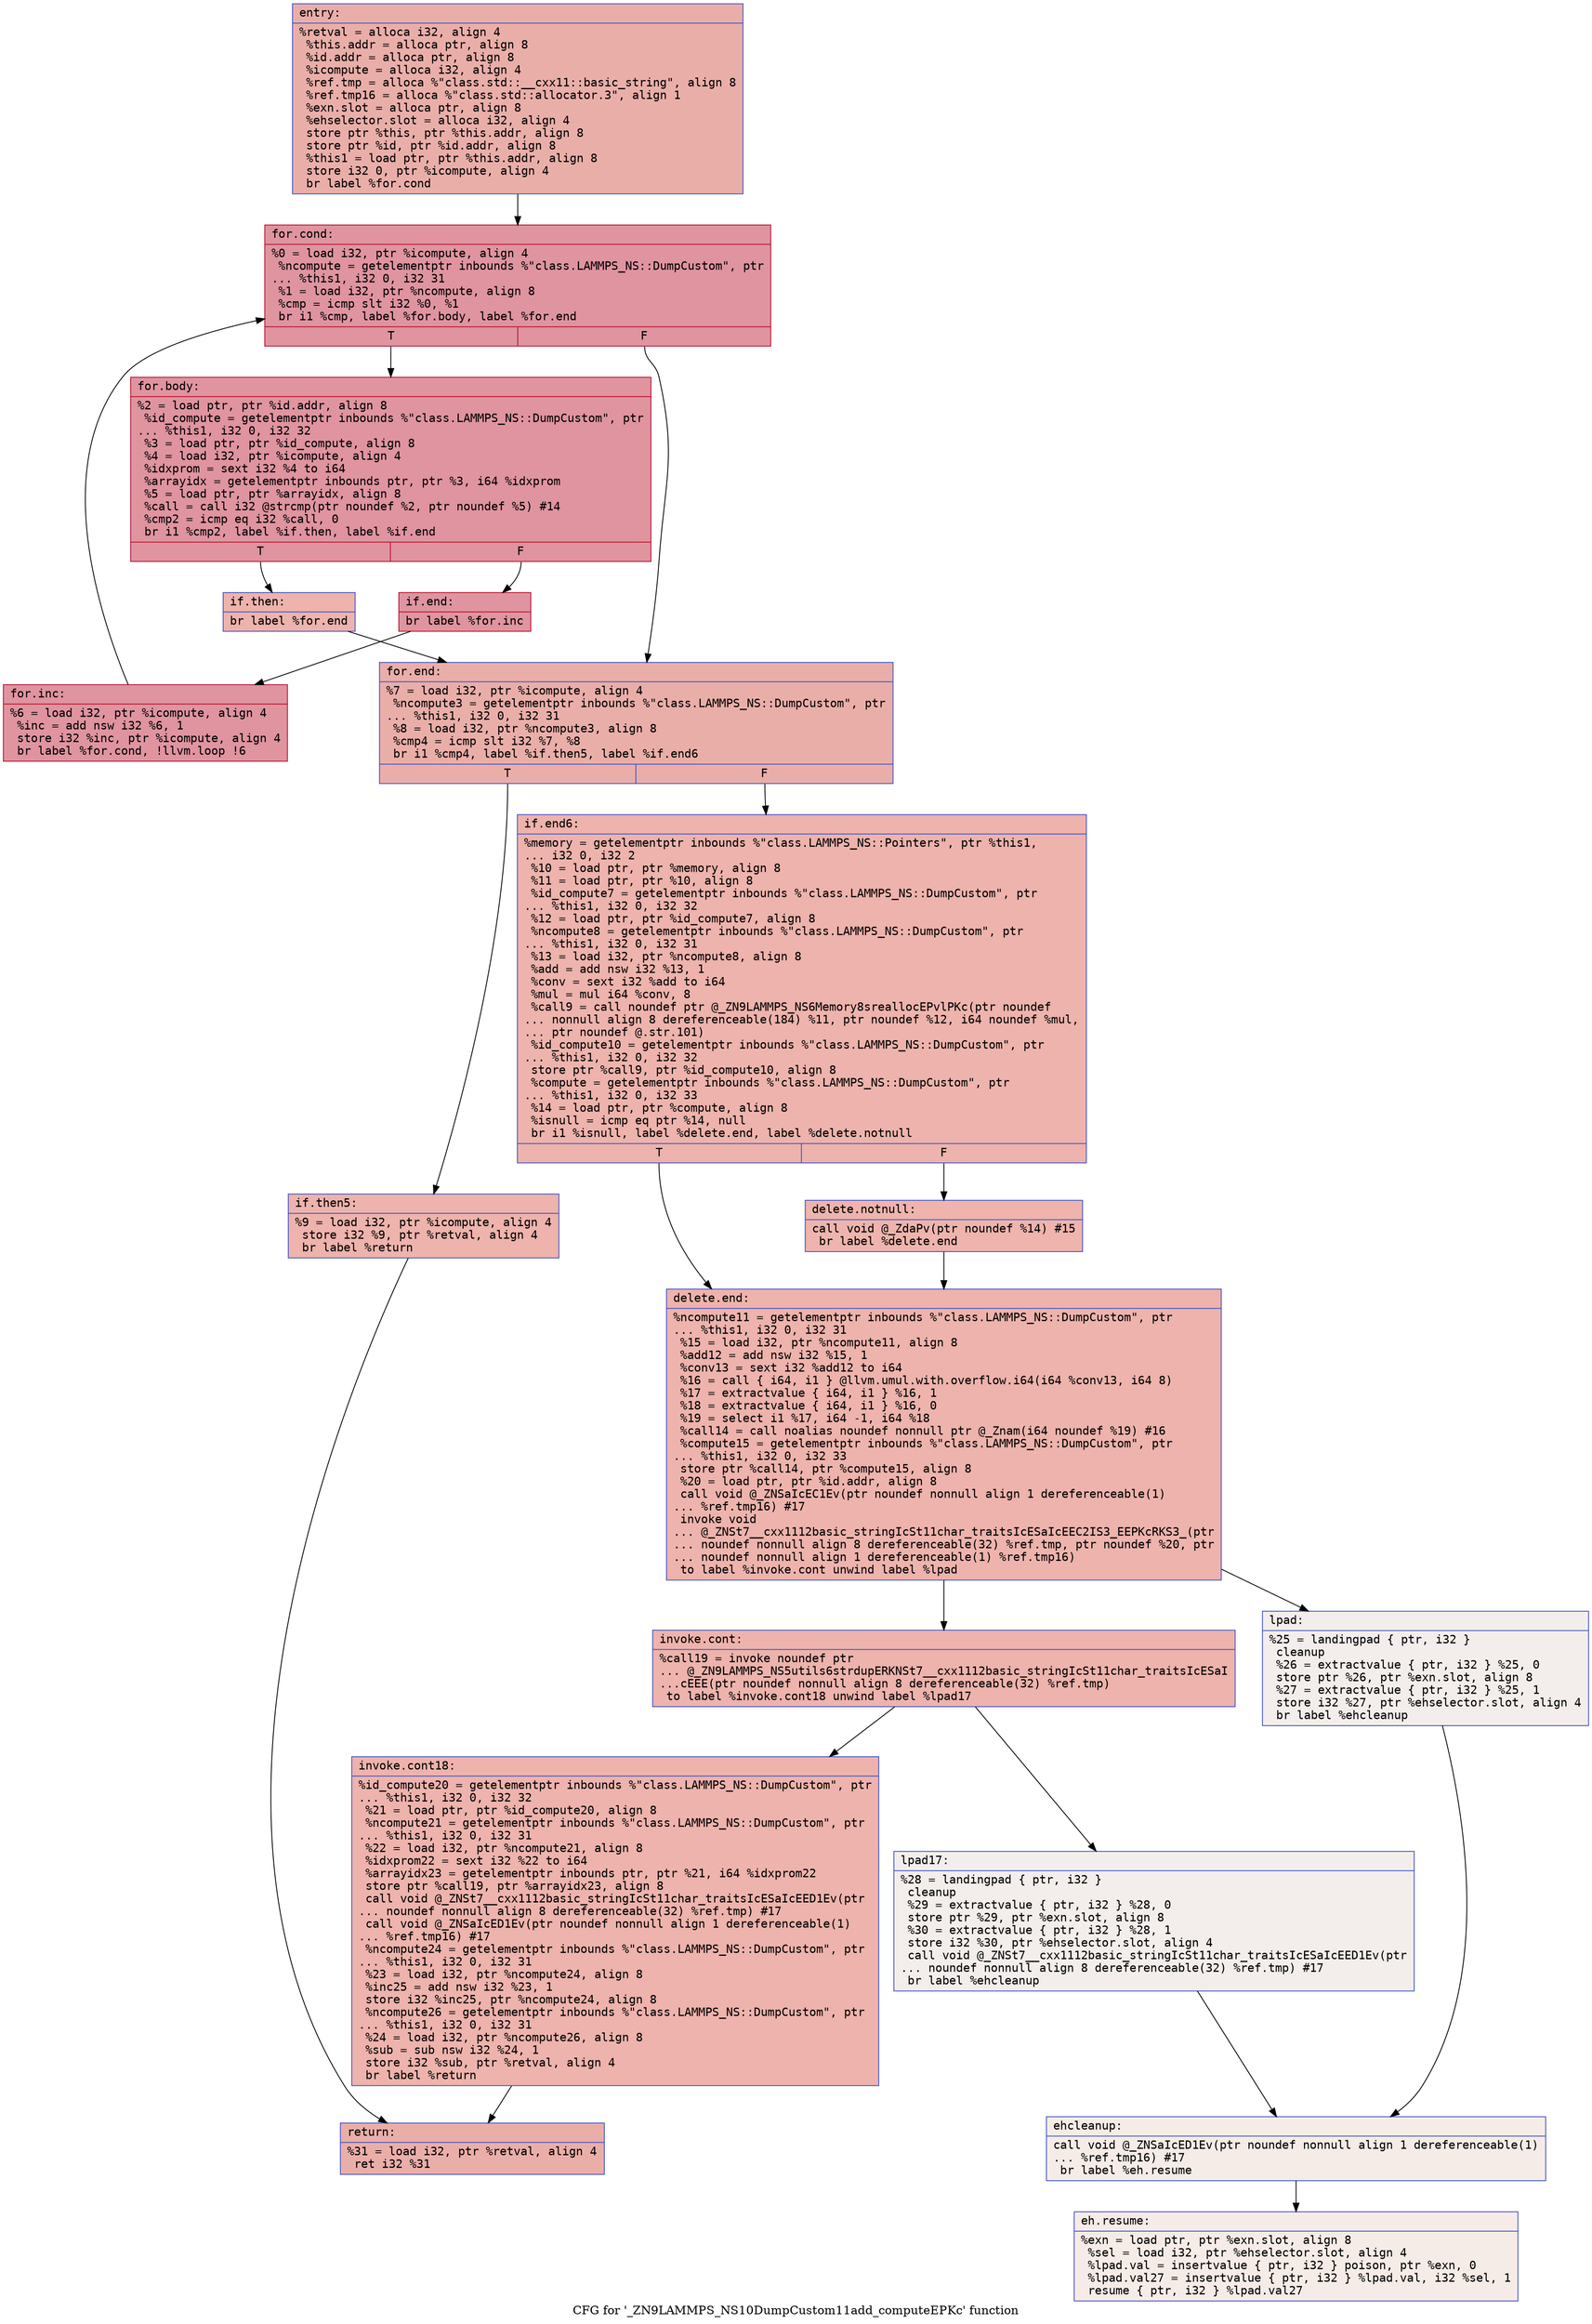digraph "CFG for '_ZN9LAMMPS_NS10DumpCustom11add_computeEPKc' function" {
	label="CFG for '_ZN9LAMMPS_NS10DumpCustom11add_computeEPKc' function";

	Node0x55d03a902cd0 [shape=record,color="#3d50c3ff", style=filled, fillcolor="#d0473d70" fontname="Courier",label="{entry:\l|  %retval = alloca i32, align 4\l  %this.addr = alloca ptr, align 8\l  %id.addr = alloca ptr, align 8\l  %icompute = alloca i32, align 4\l  %ref.tmp = alloca %\"class.std::__cxx11::basic_string\", align 8\l  %ref.tmp16 = alloca %\"class.std::allocator.3\", align 1\l  %exn.slot = alloca ptr, align 8\l  %ehselector.slot = alloca i32, align 4\l  store ptr %this, ptr %this.addr, align 8\l  store ptr %id, ptr %id.addr, align 8\l  %this1 = load ptr, ptr %this.addr, align 8\l  store i32 0, ptr %icompute, align 4\l  br label %for.cond\l}"];
	Node0x55d03a902cd0 -> Node0x55d03a903420[tooltip="entry -> for.cond\nProbability 100.00%" ];
	Node0x55d03a903420 [shape=record,color="#b70d28ff", style=filled, fillcolor="#b70d2870" fontname="Courier",label="{for.cond:\l|  %0 = load i32, ptr %icompute, align 4\l  %ncompute = getelementptr inbounds %\"class.LAMMPS_NS::DumpCustom\", ptr\l... %this1, i32 0, i32 31\l  %1 = load i32, ptr %ncompute, align 8\l  %cmp = icmp slt i32 %0, %1\l  br i1 %cmp, label %for.body, label %for.end\l|{<s0>T|<s1>F}}"];
	Node0x55d03a903420:s0 -> Node0x55d03a9038e0[tooltip="for.cond -> for.body\nProbability 96.88%" ];
	Node0x55d03a903420:s1 -> Node0x55d03a903960[tooltip="for.cond -> for.end\nProbability 3.12%" ];
	Node0x55d03a9038e0 [shape=record,color="#b70d28ff", style=filled, fillcolor="#b70d2870" fontname="Courier",label="{for.body:\l|  %2 = load ptr, ptr %id.addr, align 8\l  %id_compute = getelementptr inbounds %\"class.LAMMPS_NS::DumpCustom\", ptr\l... %this1, i32 0, i32 32\l  %3 = load ptr, ptr %id_compute, align 8\l  %4 = load i32, ptr %icompute, align 4\l  %idxprom = sext i32 %4 to i64\l  %arrayidx = getelementptr inbounds ptr, ptr %3, i64 %idxprom\l  %5 = load ptr, ptr %arrayidx, align 8\l  %call = call i32 @strcmp(ptr noundef %2, ptr noundef %5) #14\l  %cmp2 = icmp eq i32 %call, 0\l  br i1 %cmp2, label %if.then, label %if.end\l|{<s0>T|<s1>F}}"];
	Node0x55d03a9038e0:s0 -> Node0x55d03a9040d0[tooltip="for.body -> if.then\nProbability 3.12%" ];
	Node0x55d03a9038e0:s1 -> Node0x55d03a904140[tooltip="for.body -> if.end\nProbability 96.88%" ];
	Node0x55d03a9040d0 [shape=record,color="#3d50c3ff", style=filled, fillcolor="#d6524470" fontname="Courier",label="{if.then:\l|  br label %for.end\l}"];
	Node0x55d03a9040d0 -> Node0x55d03a903960[tooltip="if.then -> for.end\nProbability 100.00%" ];
	Node0x55d03a904140 [shape=record,color="#b70d28ff", style=filled, fillcolor="#b70d2870" fontname="Courier",label="{if.end:\l|  br label %for.inc\l}"];
	Node0x55d03a904140 -> Node0x55d03a9042d0[tooltip="if.end -> for.inc\nProbability 100.00%" ];
	Node0x55d03a9042d0 [shape=record,color="#b70d28ff", style=filled, fillcolor="#b70d2870" fontname="Courier",label="{for.inc:\l|  %6 = load i32, ptr %icompute, align 4\l  %inc = add nsw i32 %6, 1\l  store i32 %inc, ptr %icompute, align 4\l  br label %for.cond, !llvm.loop !6\l}"];
	Node0x55d03a9042d0 -> Node0x55d03a903420[tooltip="for.inc -> for.cond\nProbability 100.00%" ];
	Node0x55d03a903960 [shape=record,color="#3d50c3ff", style=filled, fillcolor="#d0473d70" fontname="Courier",label="{for.end:\l|  %7 = load i32, ptr %icompute, align 4\l  %ncompute3 = getelementptr inbounds %\"class.LAMMPS_NS::DumpCustom\", ptr\l... %this1, i32 0, i32 31\l  %8 = load i32, ptr %ncompute3, align 8\l  %cmp4 = icmp slt i32 %7, %8\l  br i1 %cmp4, label %if.then5, label %if.end6\l|{<s0>T|<s1>F}}"];
	Node0x55d03a903960:s0 -> Node0x55d03a904ae0[tooltip="for.end -> if.then5\nProbability 50.00%" ];
	Node0x55d03a903960:s1 -> Node0x55d03a904b60[tooltip="for.end -> if.end6\nProbability 50.00%" ];
	Node0x55d03a904ae0 [shape=record,color="#3d50c3ff", style=filled, fillcolor="#d6524470" fontname="Courier",label="{if.then5:\l|  %9 = load i32, ptr %icompute, align 4\l  store i32 %9, ptr %retval, align 4\l  br label %return\l}"];
	Node0x55d03a904ae0 -> Node0x55d03a904da0[tooltip="if.then5 -> return\nProbability 100.00%" ];
	Node0x55d03a904b60 [shape=record,color="#3d50c3ff", style=filled, fillcolor="#d6524470" fontname="Courier",label="{if.end6:\l|  %memory = getelementptr inbounds %\"class.LAMMPS_NS::Pointers\", ptr %this1,\l... i32 0, i32 2\l  %10 = load ptr, ptr %memory, align 8\l  %11 = load ptr, ptr %10, align 8\l  %id_compute7 = getelementptr inbounds %\"class.LAMMPS_NS::DumpCustom\", ptr\l... %this1, i32 0, i32 32\l  %12 = load ptr, ptr %id_compute7, align 8\l  %ncompute8 = getelementptr inbounds %\"class.LAMMPS_NS::DumpCustom\", ptr\l... %this1, i32 0, i32 31\l  %13 = load i32, ptr %ncompute8, align 8\l  %add = add nsw i32 %13, 1\l  %conv = sext i32 %add to i64\l  %mul = mul i64 %conv, 8\l  %call9 = call noundef ptr @_ZN9LAMMPS_NS6Memory8sreallocEPvlPKc(ptr noundef\l... nonnull align 8 dereferenceable(184) %11, ptr noundef %12, i64 noundef %mul,\l... ptr noundef @.str.101)\l  %id_compute10 = getelementptr inbounds %\"class.LAMMPS_NS::DumpCustom\", ptr\l... %this1, i32 0, i32 32\l  store ptr %call9, ptr %id_compute10, align 8\l  %compute = getelementptr inbounds %\"class.LAMMPS_NS::DumpCustom\", ptr\l... %this1, i32 0, i32 33\l  %14 = load ptr, ptr %compute, align 8\l  %isnull = icmp eq ptr %14, null\l  br i1 %isnull, label %delete.end, label %delete.notnull\l|{<s0>T|<s1>F}}"];
	Node0x55d03a904b60:s0 -> Node0x55d03a905a70[tooltip="if.end6 -> delete.end\nProbability 37.50%" ];
	Node0x55d03a904b60:s1 -> Node0x55d03a905ac0[tooltip="if.end6 -> delete.notnull\nProbability 62.50%" ];
	Node0x55d03a905ac0 [shape=record,color="#3d50c3ff", style=filled, fillcolor="#d8564670" fontname="Courier",label="{delete.notnull:\l|  call void @_ZdaPv(ptr noundef %14) #15\l  br label %delete.end\l}"];
	Node0x55d03a905ac0 -> Node0x55d03a905a70[tooltip="delete.notnull -> delete.end\nProbability 100.00%" ];
	Node0x55d03a905a70 [shape=record,color="#3d50c3ff", style=filled, fillcolor="#d6524470" fontname="Courier",label="{delete.end:\l|  %ncompute11 = getelementptr inbounds %\"class.LAMMPS_NS::DumpCustom\", ptr\l... %this1, i32 0, i32 31\l  %15 = load i32, ptr %ncompute11, align 8\l  %add12 = add nsw i32 %15, 1\l  %conv13 = sext i32 %add12 to i64\l  %16 = call \{ i64, i1 \} @llvm.umul.with.overflow.i64(i64 %conv13, i64 8)\l  %17 = extractvalue \{ i64, i1 \} %16, 1\l  %18 = extractvalue \{ i64, i1 \} %16, 0\l  %19 = select i1 %17, i64 -1, i64 %18\l  %call14 = call noalias noundef nonnull ptr @_Znam(i64 noundef %19) #16\l  %compute15 = getelementptr inbounds %\"class.LAMMPS_NS::DumpCustom\", ptr\l... %this1, i32 0, i32 33\l  store ptr %call14, ptr %compute15, align 8\l  %20 = load ptr, ptr %id.addr, align 8\l  call void @_ZNSaIcEC1Ev(ptr noundef nonnull align 1 dereferenceable(1)\l... %ref.tmp16) #17\l  invoke void\l... @_ZNSt7__cxx1112basic_stringIcSt11char_traitsIcESaIcEEC2IS3_EEPKcRKS3_(ptr\l... noundef nonnull align 8 dereferenceable(32) %ref.tmp, ptr noundef %20, ptr\l... noundef nonnull align 1 dereferenceable(1) %ref.tmp16)\l          to label %invoke.cont unwind label %lpad\l}"];
	Node0x55d03a905a70 -> Node0x55d03a9067f0[tooltip="delete.end -> invoke.cont\nProbability 100.00%" ];
	Node0x55d03a905a70 -> Node0x55d03a904340[tooltip="delete.end -> lpad\nProbability 0.00%" ];
	Node0x55d03a9067f0 [shape=record,color="#3d50c3ff", style=filled, fillcolor="#d6524470" fontname="Courier",label="{invoke.cont:\l|  %call19 = invoke noundef ptr\l... @_ZN9LAMMPS_NS5utils6strdupERKNSt7__cxx1112basic_stringIcSt11char_traitsIcESaI\l...cEEE(ptr noundef nonnull align 8 dereferenceable(32) %ref.tmp)\l          to label %invoke.cont18 unwind label %lpad17\l}"];
	Node0x55d03a9067f0 -> Node0x55d03a9067a0[tooltip="invoke.cont -> invoke.cont18\nProbability 100.00%" ];
	Node0x55d03a9067f0 -> Node0x55d03a904570[tooltip="invoke.cont -> lpad17\nProbability 0.00%" ];
	Node0x55d03a9067a0 [shape=record,color="#3d50c3ff", style=filled, fillcolor="#d6524470" fontname="Courier",label="{invoke.cont18:\l|  %id_compute20 = getelementptr inbounds %\"class.LAMMPS_NS::DumpCustom\", ptr\l... %this1, i32 0, i32 32\l  %21 = load ptr, ptr %id_compute20, align 8\l  %ncompute21 = getelementptr inbounds %\"class.LAMMPS_NS::DumpCustom\", ptr\l... %this1, i32 0, i32 31\l  %22 = load i32, ptr %ncompute21, align 8\l  %idxprom22 = sext i32 %22 to i64\l  %arrayidx23 = getelementptr inbounds ptr, ptr %21, i64 %idxprom22\l  store ptr %call19, ptr %arrayidx23, align 8\l  call void @_ZNSt7__cxx1112basic_stringIcSt11char_traitsIcESaIcEED1Ev(ptr\l... noundef nonnull align 8 dereferenceable(32) %ref.tmp) #17\l  call void @_ZNSaIcED1Ev(ptr noundef nonnull align 1 dereferenceable(1)\l... %ref.tmp16) #17\l  %ncompute24 = getelementptr inbounds %\"class.LAMMPS_NS::DumpCustom\", ptr\l... %this1, i32 0, i32 31\l  %23 = load i32, ptr %ncompute24, align 8\l  %inc25 = add nsw i32 %23, 1\l  store i32 %inc25, ptr %ncompute24, align 8\l  %ncompute26 = getelementptr inbounds %\"class.LAMMPS_NS::DumpCustom\", ptr\l... %this1, i32 0, i32 31\l  %24 = load i32, ptr %ncompute26, align 8\l  %sub = sub nsw i32 %24, 1\l  store i32 %sub, ptr %retval, align 4\l  br label %return\l}"];
	Node0x55d03a9067a0 -> Node0x55d03a904da0[tooltip="invoke.cont18 -> return\nProbability 100.00%" ];
	Node0x55d03a904340 [shape=record,color="#3d50c3ff", style=filled, fillcolor="#e5d8d170" fontname="Courier",label="{lpad:\l|  %25 = landingpad \{ ptr, i32 \}\l          cleanup\l  %26 = extractvalue \{ ptr, i32 \} %25, 0\l  store ptr %26, ptr %exn.slot, align 8\l  %27 = extractvalue \{ ptr, i32 \} %25, 1\l  store i32 %27, ptr %ehselector.slot, align 4\l  br label %ehcleanup\l}"];
	Node0x55d03a904340 -> Node0x55d03a907dc0[tooltip="lpad -> ehcleanup\nProbability 100.00%" ];
	Node0x55d03a904570 [shape=record,color="#3d50c3ff", style=filled, fillcolor="#e5d8d170" fontname="Courier",label="{lpad17:\l|  %28 = landingpad \{ ptr, i32 \}\l          cleanup\l  %29 = extractvalue \{ ptr, i32 \} %28, 0\l  store ptr %29, ptr %exn.slot, align 8\l  %30 = extractvalue \{ ptr, i32 \} %28, 1\l  store i32 %30, ptr %ehselector.slot, align 4\l  call void @_ZNSt7__cxx1112basic_stringIcSt11char_traitsIcESaIcEED1Ev(ptr\l... noundef nonnull align 8 dereferenceable(32) %ref.tmp) #17\l  br label %ehcleanup\l}"];
	Node0x55d03a904570 -> Node0x55d03a907dc0[tooltip="lpad17 -> ehcleanup\nProbability 100.00%" ];
	Node0x55d03a907dc0 [shape=record,color="#3d50c3ff", style=filled, fillcolor="#ead5c970" fontname="Courier",label="{ehcleanup:\l|  call void @_ZNSaIcED1Ev(ptr noundef nonnull align 1 dereferenceable(1)\l... %ref.tmp16) #17\l  br label %eh.resume\l}"];
	Node0x55d03a907dc0 -> Node0x55d03a9083e0[tooltip="ehcleanup -> eh.resume\nProbability 100.00%" ];
	Node0x55d03a904da0 [shape=record,color="#3d50c3ff", style=filled, fillcolor="#d0473d70" fontname="Courier",label="{return:\l|  %31 = load i32, ptr %retval, align 4\l  ret i32 %31\l}"];
	Node0x55d03a9083e0 [shape=record,color="#3d50c3ff", style=filled, fillcolor="#ead5c970" fontname="Courier",label="{eh.resume:\l|  %exn = load ptr, ptr %exn.slot, align 8\l  %sel = load i32, ptr %ehselector.slot, align 4\l  %lpad.val = insertvalue \{ ptr, i32 \} poison, ptr %exn, 0\l  %lpad.val27 = insertvalue \{ ptr, i32 \} %lpad.val, i32 %sel, 1\l  resume \{ ptr, i32 \} %lpad.val27\l}"];
}
